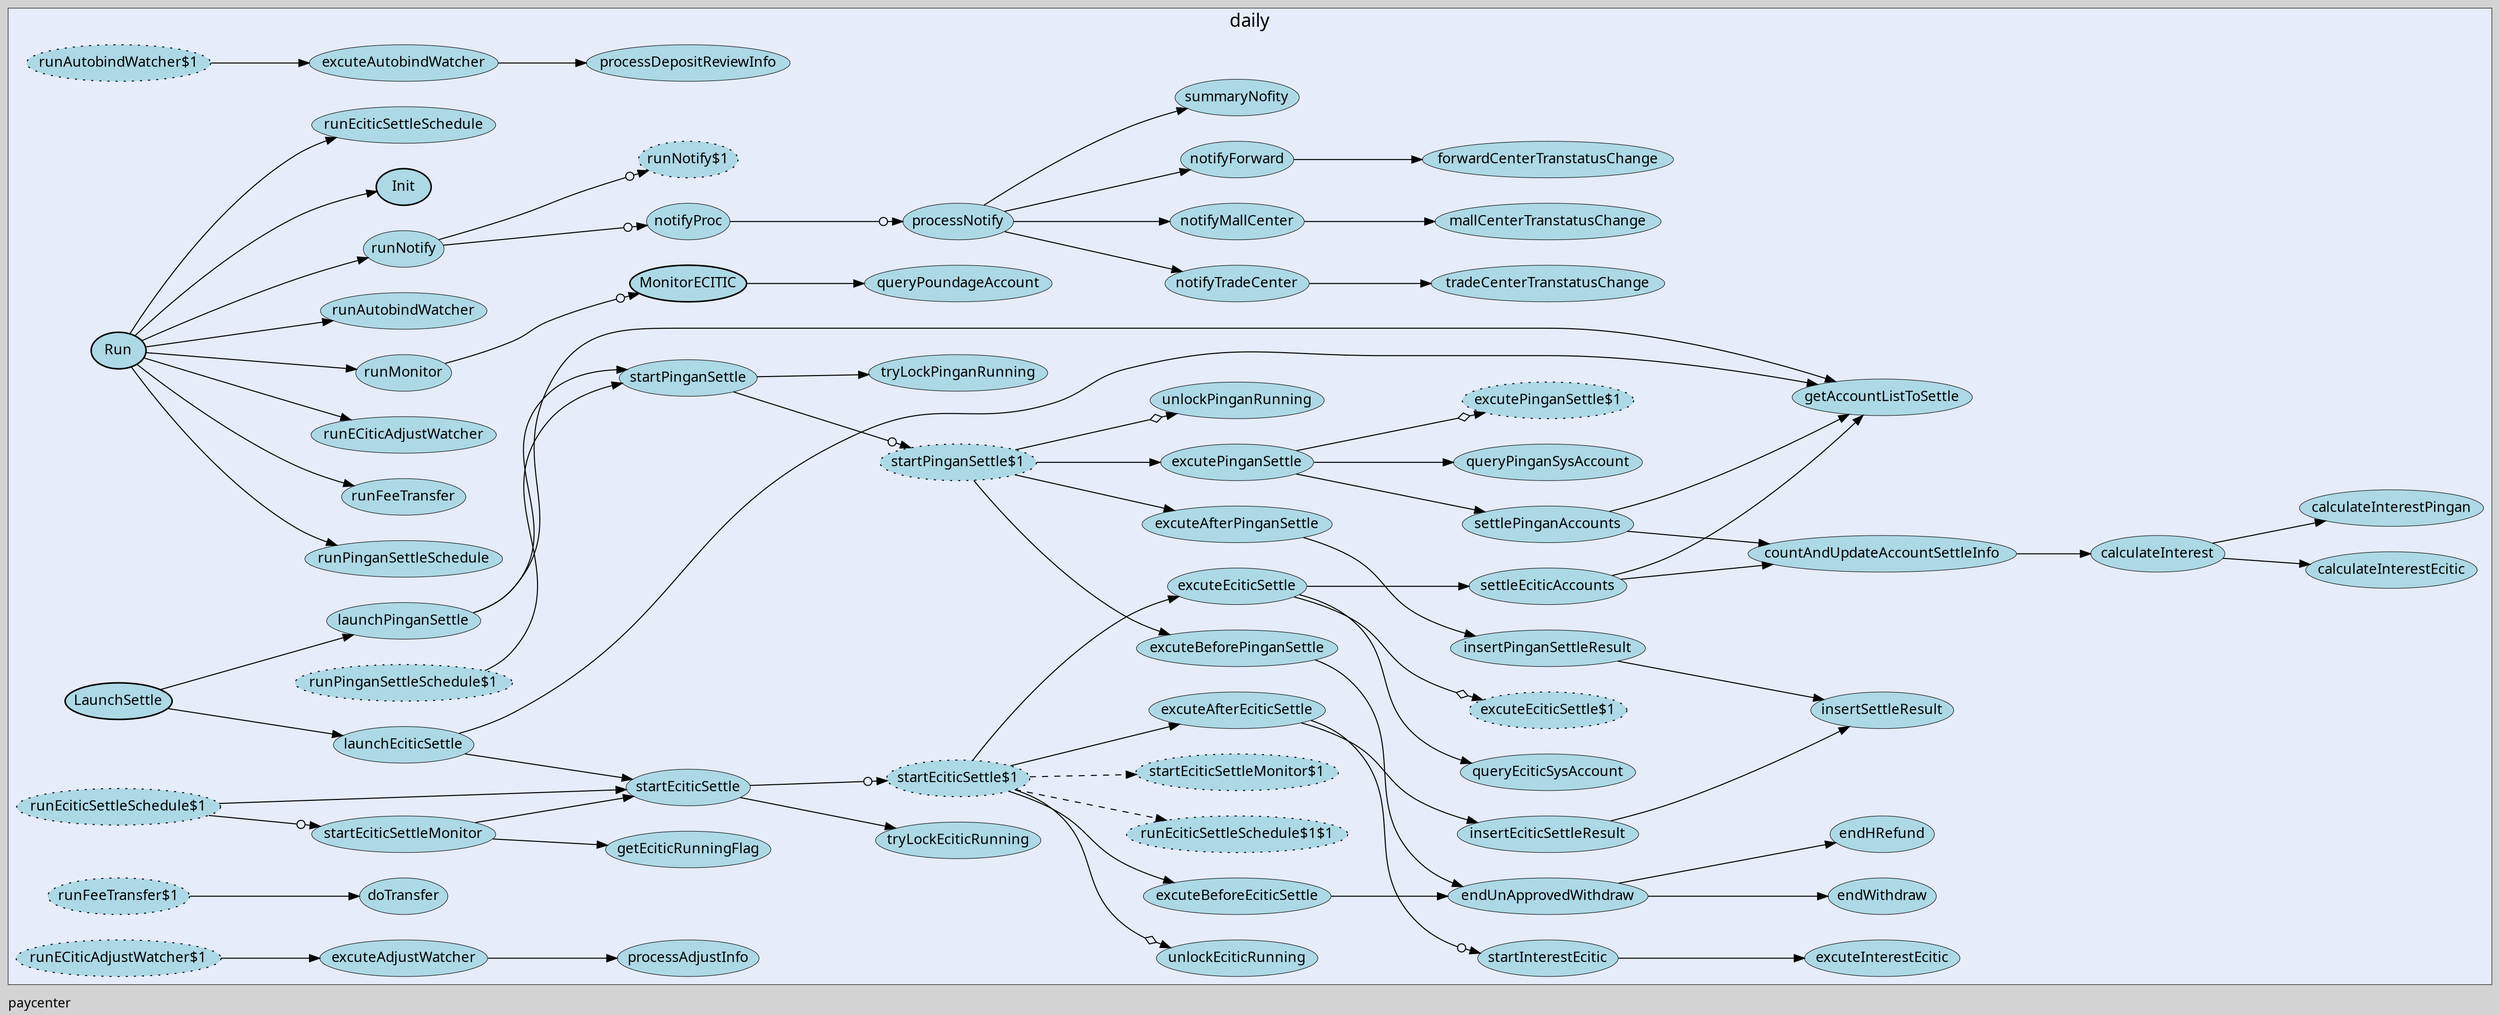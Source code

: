 digraph gocallvis {
    label="paycenter";
    labeljust="l";
    fontname="Ubuntu";
    fontsize="13";
    rankdir="LR";
    bgcolor="lightgray";
    style="solid";
    penwidth="0.5";
    pad="0.0";
    nodesep="0.35";

    node [shape="ellipse" style="filled" fillcolor="honeydew" fontname="Ubuntu" penwidth="1.0" margin="0.05,0.0"];
    edge [minlen="2"]

    subgraph "cluster_focus" {
        bgcolor="#e6ecfa";
label="daily";
labelloc="t";
labeljust="c";
fontsize="18";
        
        "daily.launchEciticSettle" [ fillcolor="lightblue" label="launchEciticSettle" penwidth="0.5" ]
        "daily.getAccountListToSettle" [ fillcolor="lightblue" label="getAccountListToSettle" penwidth="0.5" ]
        "daily.startEciticSettle" [ fillcolor="lightblue" label="startEciticSettle" penwidth="0.5" ]
        "daily.tryLockEciticRunning" [ fillcolor="lightblue" label="tryLockEciticRunning" penwidth="0.5" ]
        "daily.startEciticSettle$1" [ fillcolor="lightblue" label="startEciticSettle$1" style="dotted,filled" ]
        "daily.unlockEciticRunning" [ label="unlockEciticRunning" penwidth="0.5" fillcolor="lightblue" ]
        "daily.endUnApprovedWithdraw" [ penwidth="0.5" fillcolor="lightblue" label="endUnApprovedWithdraw" ]
        "daily.endWithdraw" [ fillcolor="lightblue" label="endWithdraw" penwidth="0.5" ]
        "daily.endHRefund" [ fillcolor="lightblue" label="endHRefund" penwidth="0.5" ]
        "daily.excuteBeforeEciticSettle" [ fillcolor="lightblue" label="excuteBeforeEciticSettle" penwidth="0.5" ]
        "daily.excuteEciticSettle" [ fillcolor="lightblue" label="excuteEciticSettle" penwidth="0.5" ]
        "daily.excuteEciticSettle$1" [ fillcolor="lightblue" label="excuteEciticSettle$1" style="dotted,filled" ]
        "daily.settleEciticAccounts" [ fillcolor="lightblue" label="settleEciticAccounts" penwidth="0.5" ]
        "daily.calculateInterest" [ fillcolor="lightblue" label="calculateInterest" penwidth="0.5" ]
        "daily.calculateInterestEcitic" [ label="calculateInterestEcitic" penwidth="0.5" fillcolor="lightblue" ]
        "daily.calculateInterestPingan" [ fillcolor="lightblue" label="calculateInterestPingan" penwidth="0.5" ]
        "daily.countAndUpdateAccountSettleInfo" [ penwidth="0.5" fillcolor="lightblue" label="countAndUpdateAccountSettleInfo" ]
        "daily.queryEciticSysAccount" [ fillcolor="lightblue" label="queryEciticSysAccount" penwidth="0.5" ]
        "daily.startInterestEcitic" [ fillcolor="lightblue" label="startInterestEcitic" penwidth="0.5" ]
        "daily.excuteInterestEcitic" [ fillcolor="lightblue" label="excuteInterestEcitic" penwidth="0.5" ]
        "daily.excuteAfterEciticSettle" [ fillcolor="lightblue" label="excuteAfterEciticSettle" penwidth="0.5" ]
        "daily.insertEciticSettleResult" [ label="insertEciticSettleResult" penwidth="0.5" fillcolor="lightblue" ]
        "daily.insertSettleResult" [ penwidth="0.5" fillcolor="lightblue" label="insertSettleResult" ]
        "daily.runEciticSettleSchedule$1$1" [ fillcolor="lightblue" label="runEciticSettleSchedule$1$1" style="dotted,filled" ]
        "daily.startEciticSettleMonitor$1" [ label="startEciticSettleMonitor$1" style="dotted,filled" fillcolor="lightblue" ]
        "daily.LaunchSettle" [ fillcolor="lightblue" label="LaunchSettle" penwidth="1.5" ]
        "daily.launchPinganSettle" [ penwidth="0.5" fillcolor="lightblue" label="launchPinganSettle" ]
        "daily.startPinganSettle" [ fillcolor="lightblue" label="startPinganSettle" penwidth="0.5" ]
        "daily.tryLockPinganRunning" [ fillcolor="lightblue" label="tryLockPinganRunning" penwidth="0.5" ]
        "daily.startPinganSettle$1" [ fillcolor="lightblue" label="startPinganSettle$1" style="dotted,filled" ]
        "daily.unlockPinganRunning" [ label="unlockPinganRunning" penwidth="0.5" fillcolor="lightblue" ]
        "daily.excuteBeforePinganSettle" [ penwidth="0.5" fillcolor="lightblue" label="excuteBeforePinganSettle" ]
        "daily.excutePinganSettle" [ fillcolor="lightblue" label="excutePinganSettle" penwidth="0.5" ]
        "daily.excutePinganSettle$1" [ fillcolor="lightblue" label="excutePinganSettle$1" style="dotted,filled" ]
        "daily.settlePinganAccounts" [ label="settlePinganAccounts" penwidth="0.5" fillcolor="lightblue" ]
        "daily.queryPinganSysAccount" [ fillcolor="lightblue" label="queryPinganSysAccount" penwidth="0.5" ]
        "daily.insertPinganSettleResult" [ fillcolor="lightblue" label="insertPinganSettleResult" penwidth="0.5" ]
        "daily.excuteAfterPinganSettle" [ penwidth="0.5" fillcolor="lightblue" label="excuteAfterPinganSettle" ]
        "daily.runNotify" [ fillcolor="lightblue" label="runNotify" penwidth="0.5" ]
        "daily.runNotify$1" [ label="runNotify$1" style="dotted,filled" fillcolor="lightblue" ]
        "daily.notifyTradeCenter" [ penwidth="0.5" fillcolor="lightblue" label="notifyTradeCenter" ]
        "daily.tradeCenterTranstatusChange" [ fillcolor="lightblue" label="tradeCenterTranstatusChange" penwidth="0.5" ]
        "daily.processNotify" [ fillcolor="lightblue" label="processNotify" penwidth="0.5" ]
        "daily.notifyMallCenter" [ fillcolor="lightblue" label="notifyMallCenter" penwidth="0.5" ]
        "daily.mallCenterTranstatusChange" [ fillcolor="lightblue" label="mallCenterTranstatusChange" penwidth="0.5" ]
        "daily.notifyForward" [ label="notifyForward" penwidth="0.5" fillcolor="lightblue" ]
        "daily.forwardCenterTranstatusChange" [ penwidth="0.5" fillcolor="lightblue" label="forwardCenterTranstatusChange" ]
        "daily.summaryNofity" [ fillcolor="lightblue" label="summaryNofity" penwidth="0.5" ]
        "daily.notifyProc" [ fillcolor="lightblue" label="notifyProc" penwidth="0.5" ]
        "daily.MonitorECITIC" [ fillcolor="lightblue" label="MonitorECITIC" penwidth="1.5" ]
        "daily.queryPoundageAccount" [ fillcolor="lightblue" label="queryPoundageAccount" penwidth="0.5" ]
        "daily.runMonitor" [ fillcolor="lightblue" label="runMonitor" penwidth="0.5" ]
        "daily.excuteAdjustWatcher" [ fillcolor="lightblue" label="excuteAdjustWatcher" penwidth="0.5" ]
        "daily.processAdjustInfo" [ fillcolor="lightblue" label="processAdjustInfo" penwidth="0.5" ]
        "daily.excuteAutobindWatcher" [ fillcolor="lightblue" label="excuteAutobindWatcher" penwidth="0.5" ]
        "daily.processDepositReviewInfo" [ fillcolor="lightblue" label="processDepositReviewInfo" penwidth="0.5" ]
        "daily.runAutobindWatcher$1" [ fillcolor="lightblue" label="runAutobindWatcher$1" style="dotted,filled" ]
        "daily.Run" [ fillcolor="lightblue" label="Run" penwidth="1.5" ]
        "daily.Init" [ fillcolor="lightblue" label="Init" penwidth="1.5" ]
        "daily.runEciticSettleSchedule" [ fillcolor="lightblue" label="runEciticSettleSchedule" penwidth="0.5" ]
        "daily.runPinganSettleSchedule" [ fillcolor="lightblue" label="runPinganSettleSchedule" penwidth="0.5" ]
        "daily.runFeeTransfer" [ fillcolor="lightblue" label="runFeeTransfer" penwidth="0.5" ]
        "daily.runECiticAdjustWatcher" [ fillcolor="lightblue" label="runECiticAdjustWatcher" penwidth="0.5" ]
        "daily.runAutobindWatcher" [ fillcolor="lightblue" label="runAutobindWatcher" penwidth="0.5" ]
        "daily.startEciticSettleMonitor" [ fillcolor="lightblue" label="startEciticSettleMonitor" penwidth="0.5" ]
        "daily.getEciticRunningFlag" [ fillcolor="lightblue" label="getEciticRunningFlag" penwidth="0.5" ]
        "daily.runEciticSettleSchedule$1" [ fillcolor="lightblue" label="runEciticSettleSchedule$1" style="dotted,filled" ]
        "daily.runFeeTransfer$1" [ fillcolor="lightblue" label="runFeeTransfer$1" style="dotted,filled" ]
        "daily.doTransfer" [ fillcolor="lightblue" label="doTransfer" penwidth="0.5" ]
        "daily.runECiticAdjustWatcher$1" [ label="runECiticAdjustWatcher$1" style="dotted,filled" fillcolor="lightblue" ]
        "daily.runPinganSettleSchedule$1" [ style="dotted,filled" fillcolor="lightblue" label="runPinganSettleSchedule$1" ]
        
    }

    "daily.launchEciticSettle" -> "daily.getAccountListToSettle" [  ]
    "daily.startEciticSettle" -> "daily.tryLockEciticRunning" [  ]
    "daily.startEciticSettle$1" -> "daily.unlockEciticRunning" [ arrowhead="normalnoneodiamond" ]
    "daily.endUnApprovedWithdraw" -> "daily.endWithdraw" [  ]
    "daily.endUnApprovedWithdraw" -> "daily.endHRefund" [  ]
    "daily.excuteBeforeEciticSettle" -> "daily.endUnApprovedWithdraw" [  ]
    "daily.startEciticSettle$1" -> "daily.excuteBeforeEciticSettle" [  ]
    "daily.excuteEciticSettle" -> "daily.excuteEciticSettle$1" [ arrowhead="normalnoneodiamond" ]
    "daily.settleEciticAccounts" -> "daily.getAccountListToSettle" [  ]
    "daily.calculateInterest" -> "daily.calculateInterestEcitic" [  ]
    "daily.calculateInterest" -> "daily.calculateInterestPingan" [  ]
    "daily.countAndUpdateAccountSettleInfo" -> "daily.calculateInterest" [  ]
    "daily.settleEciticAccounts" -> "daily.countAndUpdateAccountSettleInfo" [  ]
    "daily.excuteEciticSettle" -> "daily.settleEciticAccounts" [  ]
    "daily.excuteEciticSettle" -> "daily.queryEciticSysAccount" [  ]
    "daily.startEciticSettle$1" -> "daily.excuteEciticSettle" [  ]
    "daily.startInterestEcitic" -> "daily.excuteInterestEcitic" [  ]
    "daily.excuteAfterEciticSettle" -> "daily.startInterestEcitic" [ arrowhead="normalnoneodot" ]
    "daily.insertEciticSettleResult" -> "daily.insertSettleResult" [  ]
    "daily.excuteAfterEciticSettle" -> "daily.insertEciticSettleResult" [  ]
    "daily.startEciticSettle$1" -> "daily.excuteAfterEciticSettle" [  ]
    "daily.startEciticSettle$1" -> "daily.runEciticSettleSchedule$1$1" [ style="dashed" ]
    "daily.startEciticSettle$1" -> "daily.startEciticSettleMonitor$1" [ style="dashed" ]
    "daily.startEciticSettle" -> "daily.startEciticSettle$1" [ arrowhead="normalnoneodot" ]
    "daily.launchEciticSettle" -> "daily.startEciticSettle" [  ]
    "daily.LaunchSettle" -> "daily.launchEciticSettle" [  ]
    "daily.launchPinganSettle" -> "daily.getAccountListToSettle" [  ]
    "daily.startPinganSettle" -> "daily.tryLockPinganRunning" [  ]
    "daily.startPinganSettle$1" -> "daily.unlockPinganRunning" [ arrowhead="normalnoneodiamond" ]
    "daily.excuteBeforePinganSettle" -> "daily.endUnApprovedWithdraw" [  ]
    "daily.startPinganSettle$1" -> "daily.excuteBeforePinganSettle" [  ]
    "daily.excutePinganSettle" -> "daily.excutePinganSettle$1" [ arrowhead="normalnoneodiamond" ]
    "daily.settlePinganAccounts" -> "daily.getAccountListToSettle" [  ]
    "daily.settlePinganAccounts" -> "daily.countAndUpdateAccountSettleInfo" [  ]
    "daily.excutePinganSettle" -> "daily.settlePinganAccounts" [  ]
    "daily.excutePinganSettle" -> "daily.queryPinganSysAccount" [  ]
    "daily.startPinganSettle$1" -> "daily.excutePinganSettle" [  ]
    "daily.insertPinganSettleResult" -> "daily.insertSettleResult" [  ]
    "daily.excuteAfterPinganSettle" -> "daily.insertPinganSettleResult" [  ]
    "daily.startPinganSettle$1" -> "daily.excuteAfterPinganSettle" [  ]
    "daily.startPinganSettle" -> "daily.startPinganSettle$1" [ arrowhead="normalnoneodot" ]
    "daily.launchPinganSettle" -> "daily.startPinganSettle" [  ]
    "daily.LaunchSettle" -> "daily.launchPinganSettle" [  ]
    "daily.runNotify" -> "daily.runNotify$1" [ arrowhead="normalnoneodot" ]
    "daily.notifyTradeCenter" -> "daily.tradeCenterTranstatusChange" [  ]
    "daily.processNotify" -> "daily.notifyTradeCenter" [  ]
    "daily.notifyMallCenter" -> "daily.mallCenterTranstatusChange" [  ]
    "daily.processNotify" -> "daily.notifyMallCenter" [  ]
    "daily.notifyForward" -> "daily.forwardCenterTranstatusChange" [  ]
    "daily.processNotify" -> "daily.notifyForward" [  ]
    "daily.processNotify" -> "daily.summaryNofity" [  ]
    "daily.notifyProc" -> "daily.processNotify" [ arrowhead="normalnoneodot" ]
    "daily.runNotify" -> "daily.notifyProc" [ arrowhead="normalnoneodot" ]
    "daily.MonitorECITIC" -> "daily.queryPoundageAccount" [  ]
    "daily.runMonitor" -> "daily.MonitorECITIC" [ arrowhead="normalnoneodot" ]
    "daily.excuteAdjustWatcher" -> "daily.processAdjustInfo" [  ]
    "daily.excuteAutobindWatcher" -> "daily.processDepositReviewInfo" [  ]
    "daily.runAutobindWatcher$1" -> "daily.excuteAutobindWatcher" [  ]
    "daily.Run" -> "daily.Init" [  ]
    "daily.Run" -> "daily.runNotify" [  ]
    "daily.Run" -> "daily.runEciticSettleSchedule" [  ]
    "daily.Run" -> "daily.runPinganSettleSchedule" [  ]
    "daily.Run" -> "daily.runMonitor" [  ]
    "daily.Run" -> "daily.runFeeTransfer" [  ]
    "daily.Run" -> "daily.runECiticAdjustWatcher" [  ]
    "daily.Run" -> "daily.runAutobindWatcher" [  ]
    "daily.startEciticSettleMonitor" -> "daily.getEciticRunningFlag" [  ]
    "daily.startEciticSettleMonitor" -> "daily.startEciticSettle" [  ]
    "daily.runEciticSettleSchedule$1" -> "daily.startEciticSettle" [  ]
    "daily.runEciticSettleSchedule$1" -> "daily.startEciticSettleMonitor" [ arrowhead="normalnoneodot" ]
    "daily.runFeeTransfer$1" -> "daily.doTransfer" [  ]
    "daily.runECiticAdjustWatcher$1" -> "daily.excuteAdjustWatcher" [  ]
    "daily.runPinganSettleSchedule$1" -> "daily.startPinganSettle" [  ]
}
